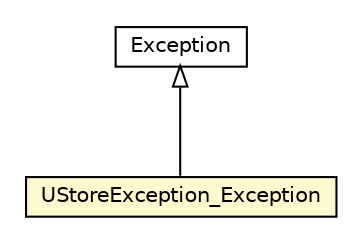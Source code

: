#!/usr/local/bin/dot
#
# Class diagram 
# Generated by UMLGraph version R5_6-24-gf6e263 (http://www.umlgraph.org/)
#

digraph G {
	edge [fontname="Helvetica",fontsize=10,labelfontname="Helvetica",labelfontsize=10];
	node [fontname="Helvetica",fontsize=10,shape=plaintext];
	nodesep=0.25;
	ranksep=0.5;
	// org.universAAL.tools.ucc.commerce.ustore.tools.UStoreException_Exception
	c8083251 [label=<<table title="org.universAAL.tools.ucc.commerce.ustore.tools.UStoreException_Exception" border="0" cellborder="1" cellspacing="0" cellpadding="2" port="p" bgcolor="lemonChiffon" href="./UStoreException_Exception.html">
		<tr><td><table border="0" cellspacing="0" cellpadding="1">
<tr><td align="center" balign="center"> UStoreException_Exception </td></tr>
		</table></td></tr>
		</table>>, URL="./UStoreException_Exception.html", fontname="Helvetica", fontcolor="black", fontsize=10.0];
	//org.universAAL.tools.ucc.commerce.ustore.tools.UStoreException_Exception extends java.lang.Exception
	c8083269:p -> c8083251:p [dir=back,arrowtail=empty];
	// java.lang.Exception
	c8083269 [label=<<table title="java.lang.Exception" border="0" cellborder="1" cellspacing="0" cellpadding="2" port="p" href="http://java.sun.com/j2se/1.4.2/docs/api/java/lang/Exception.html">
		<tr><td><table border="0" cellspacing="0" cellpadding="1">
<tr><td align="center" balign="center"> Exception </td></tr>
		</table></td></tr>
		</table>>, URL="http://java.sun.com/j2se/1.4.2/docs/api/java/lang/Exception.html", fontname="Helvetica", fontcolor="black", fontsize=10.0];
}

